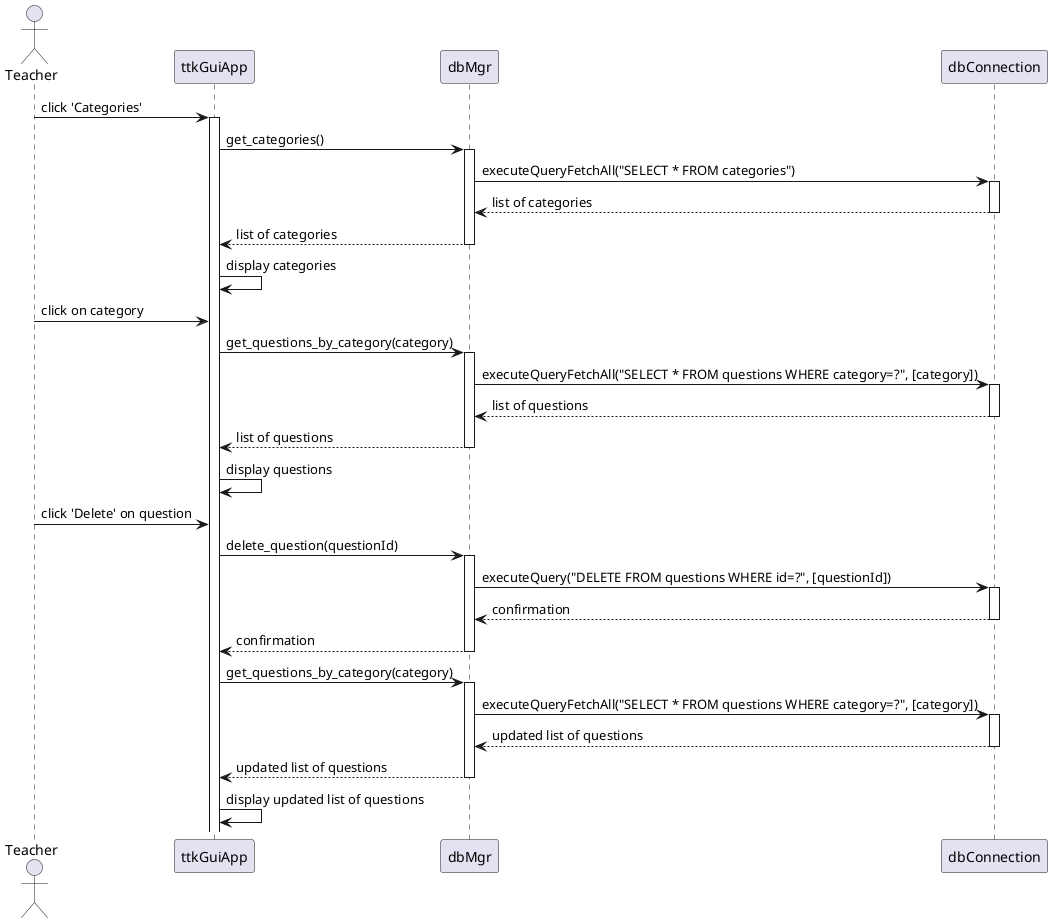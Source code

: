 ' Use Case 7: Delete Question and Answer Pair
@startuml

actor Teacher

participant ttkGuiApp
participant dbMgr
participant dbConnection

Teacher -> ttkGuiApp: click 'Categories'
activate ttkGuiApp

ttkGuiApp -> dbMgr: get_categories()
activate dbMgr

dbMgr -> dbConnection: executeQueryFetchAll("SELECT * FROM categories")
activate dbConnection

dbConnection --> dbMgr: list of categories
deactivate dbConnection

dbMgr --> ttkGuiApp: list of categories
deactivate dbMgr

ttkGuiApp -> ttkGuiApp: display categories

Teacher -> ttkGuiApp: click on category
ttkGuiApp -> dbMgr: get_questions_by_category(category)
activate dbMgr

dbMgr -> dbConnection: executeQueryFetchAll("SELECT * FROM questions WHERE category=?", [category])
activate dbConnection

dbConnection --> dbMgr: list of questions
deactivate dbConnection

dbMgr --> ttkGuiApp: list of questions
deactivate dbMgr

ttkGuiApp -> ttkGuiApp: display questions

Teacher -> ttkGuiApp: click 'Delete' on question
ttkGuiApp -> dbMgr: delete_question(questionId)
activate dbMgr

dbMgr -> dbConnection: executeQuery("DELETE FROM questions WHERE id=?", [questionId])
activate dbConnection

dbConnection --> dbMgr: confirmation
deactivate dbConnection

dbMgr --> ttkGuiApp: confirmation
deactivate dbMgr

ttkGuiApp -> dbMgr: get_questions_by_category(category)
activate dbMgr

dbMgr -> dbConnection: executeQueryFetchAll("SELECT * FROM questions WHERE category=?", [category])
activate dbConnection

dbConnection --> dbMgr: updated list of questions
deactivate dbConnection

dbMgr --> ttkGuiApp: updated list of questions
deactivate dbMgr

ttkGuiApp -> ttkGuiApp: display updated list of questions

@enduml

